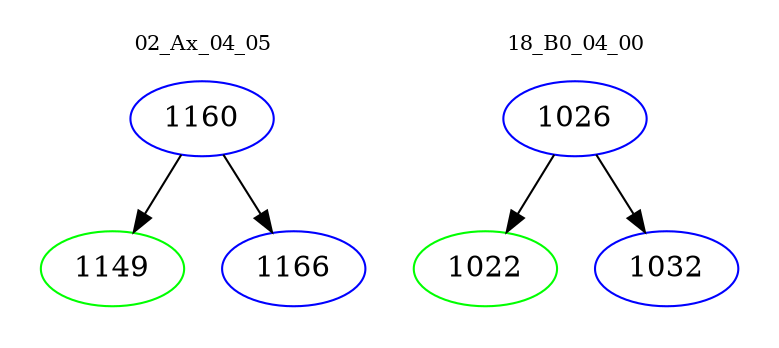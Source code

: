 digraph{
subgraph cluster_0 {
color = white
label = "02_Ax_04_05";
fontsize=10;
T0_1160 [label="1160", color="blue"]
T0_1160 -> T0_1149 [color="black"]
T0_1149 [label="1149", color="green"]
T0_1160 -> T0_1166 [color="black"]
T0_1166 [label="1166", color="blue"]
}
subgraph cluster_1 {
color = white
label = "18_B0_04_00";
fontsize=10;
T1_1026 [label="1026", color="blue"]
T1_1026 -> T1_1022 [color="black"]
T1_1022 [label="1022", color="green"]
T1_1026 -> T1_1032 [color="black"]
T1_1032 [label="1032", color="blue"]
}
}
